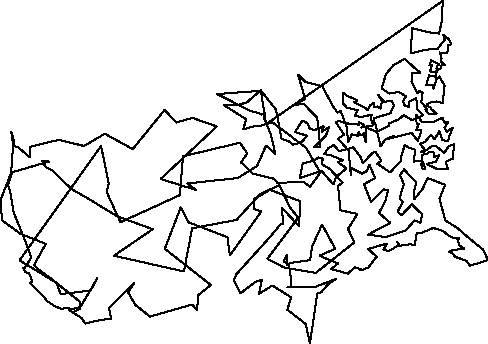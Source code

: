 unitsize(0.001cm);
draw((7810,6053)--(7798,5709));
draw((7798,5709)--(7744,5476));
draw((7744,5476)--(7547,5503));
draw((7547,5503)--(7324,5560));
draw((7324,5560)--(7264,5575));
draw((7264,5575)--(7254,5129));
draw((7254,5129)--(7503,5191));
draw((7503,5191)--(7724,5210));
draw((7724,5210)--(7802,5317));
draw((7802,5317)--(7848,5358));
draw((7848,5358)--(7821,5457));
draw((7821,5457)--(7874,5405));
draw((7874,5405)--(7883,5408));
draw((7883,5408)--(7927,5365));
draw((7927,5365)--(7962,5287));
draw((7962,5287)--(7913,5280));
draw((7913,5280)--(7890,5130));
draw((7890,5130)--(7759,5143));
draw((7759,5143)--(7790,5038));
draw((7790,5038)--(7772,4989));
draw((7772,4989)--(7846,4923));
draw((7846,4923)--(7783,4912));
draw((7783,4912)--(7777,4869));
draw((7777,4869)--(7726,4833));
draw((7726,4833)--(7700,4854));
draw((7700,4854)--(7716,4909));
draw((7716,4909)--(7744,4933));
draw((7744,4933)--(7606,5009));
draw((7606,5009)--(7576,4915));
draw((7576,4915)--(7622,4917));
draw((7622,4917)--(7583,4813));
draw((7583,4813)--(7654,4795));
draw((7654,4795)--(7702,4815));
draw((7702,4815)--(7698,4745));
draw((7698,4745)--(7673,4718));
draw((7673,4718)--(7617,4724));
draw((7617,4724)--(7570,4741));
draw((7570,4741)--(7547,4664));
draw((7547,4664)--(7520,4572));
draw((7520,4572)--(7631,4573));
draw((7631,4573)--(7647,4504));
draw((7647,4504)--(7674,4579));
draw((7674,4579)--(7679,4581));
draw((7679,4581)--(7692,4666));
draw((7692,4666)--(7752,4721));
draw((7752,4721)--(7848,4546));
draw((7848,4546)--(7832,4542));
draw((7832,4542)--(7817,4252));
draw((7817,4252)--(7698,4279));
draw((7698,4279)--(7613,4275));
draw((7613,4275)--(7554,4236));
draw((7554,4236)--(7534,4227));
draw((7534,4227)--(7549,4208));
draw((7549,4208)--(7542,4198));
draw((7542,4198)--(7601,4171));
draw((7601,4171)--(7604,4146));
draw((7604,4146)--(7705,4065));
draw((7705,4065)--(7562,4058));
draw((7562,4058)--(7506,4138));
draw((7506,4138)--(7541,4141));
draw((7541,4141)--(7432,4265));
draw((7432,4265)--(7443,4375));
draw((7443,4375)--(7458,4428));
draw((7458,4428)--(7399,4467));
draw((7399,4467)--(7364,4427));
draw((7364,4427)--(7338,4481));
draw((7338,4481)--(7259,4630));
draw((7259,4630)--(7267,4779));
draw((7267,4779)--(7417,4788));
draw((7417,4788)--(7295,4887));
draw((7295,4887)--(7142,5032));
draw((7142,5032)--(6937,4917));
draw((6937,4917)--(6806,4755));
draw((6806,4755)--(6735,4509));
draw((6735,4509)--(6868,4418));
draw((6868,4418)--(7037,4446));
draw((7037,4446)--(7160,4370));
draw((7160,4370)--(7111,4288));
draw((7111,4288)--(7128,4215));
draw((7128,4215)--(7216,4180));
draw((7216,4180)--(7207,4270));
draw((7207,4270)--(7333,4335));
draw((7333,4335)--(7360,4275));
draw((7360,4275)--(7349,4219));
draw((7349,4219)--(7355,4151));
draw((7355,4151)--(7466,4037));
draw((7466,4037)--(7271,3948));
draw((7271,3948)--(7124,4039));
draw((7124,4039)--(7037,3965));
draw((7037,3965)--(6862,3892));
draw((6862,3892)--(6864,3854));
draw((6864,3854)--(6652,3742));
draw((6652,3742)--(6454,3821));
draw((6454,3821)--(6453,3567));
draw((6453,3567)--(6426,3656));
draw((6426,3656)--(6427,3717));
draw((6427,3717)--(6365,3679));
draw((6365,3679)--(6327,3745));
draw((6327,3745)--(6317,3673));
draw((6317,3673)--(6207,3700));
draw((6207,3700)--(6140,3558));
draw((6140,3558)--(6120,3821));
draw((6120,3821)--(6008,4117));
draw((6008,4117)--(5955,4081));
draw((5955,4081)--(5871,4202));
draw((5871,4202)--(5685,4546));
draw((5685,4546)--(5387,4623));
draw((5387,4623)--(5259,4751));
draw((5259,4751)--(5385,4318));
draw((5385,4318)--(5168,4208));
draw((5168,4208)--(5356,4241));
draw((5356,4241)--(5543,4042));
draw((5543,4042)--(5597,3993));
draw((5597,3993)--(5621,3768));
draw((5621,3768)--(5649,3472));
draw((5649,3472)--(5540,3468));
draw((5540,3468)--(5751,3681));
draw((5751,3681)--(5803,3824));
draw((5803,3824)--(5778,3813));
draw((5778,3813)--(5678,3742));
draw((5678,3742)--(5671,3807));
draw((5671,3807)--(5720,3823));
draw((5720,3823)--(5706,3844));
draw((5706,3844)--(5541,3769));
draw((5541,3769)--(5457,3808));
draw((5457,3808)--(5427,3894));
draw((5427,3894)--(5336,3943));
draw((5336,3943)--(5207,3742));
draw((5207,3742)--(5417,3673));
draw((5417,3673)--(5315,3557));
draw((5315,3557)--(5316,3554));
draw((5316,3554)--(5160,3517));
draw((5160,3517)--(5111,3569));
draw((5111,3569)--(4965,3622));
draw((4965,3622)--(4871,4132));
draw((4871,4132)--(4606,4468));
draw((4606,4468)--(3832,4410));
draw((3832,4410)--(4427,4109));
draw((4427,4109)--(4634,4054));
draw((4634,4054)--(4607,4049));
draw((4607,4049)--(4679,4084));
draw((4679,4084)--(4655,3992));
draw((4655,3992)--(4780,3694));
draw((4780,3694)--(4857,3359));
draw((4857,3359)--(4694,3502));
draw((4694,3502)--(4537,3143));
draw((4537,3143)--(4196,2929));
draw((4196,2929)--(3307,2833));
draw((3307,2833)--(3461,2718));
draw((3461,2718)--(2835,2912));
draw((2835,2912)--(3824,3838));
draw((3824,3838)--(3396,3990));
draw((3396,3990)--(3108,3908));
draw((3108,3908)--(2906,4131));
draw((2906,4131)--(2342,3439));
draw((2342,3439)--(1851,3710));
draw((1851,3710)--(1482,3494));
draw((1482,3494)--(1047,3602));
draw((1047,3602)--(952,3583));
draw((952,3583)--(536,3481));
draw((536,3481)--(525,3297));
draw((525,3297)--(317,3476));
draw((317,3476)--(236,3494));
draw((236,3494)--(199,3743));
draw((199,3743)--(250,3578));
draw((250,3578)--(226,3415));
draw((226,3415)--(197,3021));
draw((197,3021)--(10,2537));
draw((10,2537)--(36,2185));
draw((36,2185)--(354,1950));
draw((354,1950)--(809,1766));
draw((809,1766)--(602,1395));
draw((602,1395)--(659,1331));
draw((659,1331)--(893,1161));
draw((893,1161)--(1406,750));
draw((1406,750)--(1415,628));
draw((1415,628)--(1322,580));
draw((1322,580)--(1276,559));
draw((1276,559)--(1249,600));
draw((1249,600)--(1253,580));
draw((1253,580)--(1254,617));
draw((1254,617)--(1213,633));
draw((1213,633)--(1082,625));
draw((1082,625)--(982,659));
draw((982,659)--(834,757));
draw((834,757)--(783,825));
draw((783,825)--(527,1077));
draw((527,1077)--(572,1108));
draw((572,1108)--(513,1247));
draw((513,1247)--(489,1254));
draw((489,1254)--(478,1256));
draw((478,1256)--(450,1274));
draw((450,1274)--(413,1338));
draw((413,1338)--(437,1344));
draw((437,1344)--(552,1526));
draw((552,1526)--(464,1773));
draw((464,1773)--(240,2327));
draw((240,2327)--(178,2702));
draw((178,2702)--(141,2814));
draw((141,2814)--(174,2901));
draw((174,2901)--(218,3031));
draw((218,3031)--(863,3219));
draw((863,3219)--(741,3235));
draw((741,3235)--(806,3123));
draw((806,3123)--(920,3065));
draw((920,3065)--(1263,2734));
draw((1263,2734)--(1575,2555));
draw((1575,2555)--(2067,2254));
draw((2067,2254)--(2694,2026));
draw((2694,2026)--(2011,1558));
draw((2011,1558)--(3245,1281));
draw((3245,1281)--(3390,2043));
draw((3390,2043)--(4174,2190));
draw((4174,2190)--(4584,2643));
draw((4584,2643)--(4929,2803));
draw((4929,2803)--(5117,2409));
draw((5117,2409)--(5260,2230));
draw((5260,2230)--(4719,1504));
draw((4719,1504)--(5010,1351));
draw((5010,1351)--(5571,1255));
draw((5571,1255)--(6252,1795));
draw((6252,1795)--(6139,2032));
draw((6139,2032)--(6307,2295));
draw((6307,2295)--(6007,2359));
draw((6007,2359)--(5963,2789));
draw((5963,2789)--(6044,2848));
draw((6044,2848)--(5821,3086));
draw((5821,3086)--(5679,3171));
draw((5679,3171)--(5697,3269));
draw((5697,3269)--(5619,3291));
draw((5619,3291)--(5539,3235));
draw((5539,3235)--(5342,3188));
draw((5342,3188)--(5291,2929));
draw((5291,2929)--(5531,3011));
draw((5531,3011)--(5677,3049));
draw((5677,3049)--(5881,2817));
draw((5881,2817)--(5930,2948));
draw((5930,2948)--(6113,3101));
draw((6113,3101)--(5960,3207));
draw((5960,3207)--(6050,3242));
draw((6050,3242)--(5841,3328));
draw((5841,3328)--(5719,3352));
draw((5719,3352)--(5796,3459));
draw((5796,3459)--(5887,3508));
draw((5887,3508)--(5987,3402));
draw((5987,3402)--(6235,3471));
draw((6235,3471)--(6265,3426));
draw((6265,3426)--(6360,3301));
draw((6360,3301)--(6402,3190));
draw((6402,3190)--(6570,3371));
draw((6570,3371)--(6623,3389));
draw((6623,3389)--(6731,3234));
draw((6731,3234)--(6656,3181));
draw((6656,3181)--(6881,3029));
draw((6881,3029)--(7082,3235));
draw((7082,3235)--(7076,3302));
draw((7076,3302)--(7141,3514));
draw((7141,3514)--(7199,3469));
draw((7199,3469)--(7321,3429));
draw((7321,3429)--(7316,3360));
draw((7316,3360)--(7299,3219));
draw((7299,3219)--(7453,3229));
draw((7453,3229)--(7503,3086));
draw((7503,3086)--(7440,3100));
draw((7440,3100)--(7434,3173));
draw((7434,3173)--(7452,3339));
draw((7452,3339)--(7533,3358));
draw((7533,3358)--(7582,3396));
draw((7582,3396)--(7654,3377));
draw((7654,3377)--(7657,3301));
draw((7657,3301)--(7747,3329));
draw((7747,3329)--(7695,3220));
draw((7695,3220)--(7532,3175));
draw((7532,3175)--(7715,3086));
draw((7715,3086)--(7909,3080));
draw((7909,3080)--(7861,3216));
draw((7861,3216)--(7989,3271));
draw((7989,3271)--(8001,3418));
draw((8001,3418)--(8013,3523));
draw((8013,3523)--(7919,3496));
draw((7919,3496)--(7838,3375));
draw((7838,3375)--(7696,3486));
draw((7696,3486)--(7633,3499));
draw((7633,3499)--(7475,3388));
draw((7475,3388)--(7422,3390));
draw((7422,3390)--(7494,3430));
draw((7494,3430)--(7408,3534));
draw((7408,3534)--(7492,3560));
draw((7492,3560)--(7603,3690));
draw((7603,3690)--(7667,3608));
draw((7667,3608)--(7750,3760));
draw((7750,3760)--(7803,3598));
draw((7803,3598)--(7906,3580));
draw((7906,3580)--(7922,3655));
draw((7922,3655)--(7988,3820));
draw((7988,3820)--(7879,3743));
draw((7879,3743)--(7841,3818));
draw((7841,3818)--(7909,3912));
draw((7909,3912)--(7872,3922));
draw((7872,3922)--(7844,3902));
draw((7844,3902)--(7805,3991));
draw((7805,3991)--(7660,3924));
draw((7660,3924)--(7449,3911));
draw((7449,3911)--(7344,4046));
draw((7344,4046)--(7345,3951));
draw((7345,3951)--(7351,3877));
draw((7351,3877)--(7388,3879));
draw((7388,3879)--(7342,3775));
draw((7342,3775)--(7423,3776));
draw((7423,3776)--(7429,3737));
draw((7429,3737)--(7370,3588));
draw((7370,3588)--(7331,3634));
draw((7331,3634)--(7262,3725));
draw((7262,3725)--(6833,3618));
draw((6833,3618)--(6958,3678));
draw((6958,3678)--(6798,3610));
draw((6798,3610)--(6713,3488));
draw((6713,3488)--(6621,3891));
draw((6621,3891)--(6602,3920));
draw((6602,3920)--(6603,3982));
draw((6603,3982)--(6891,4075));
draw((6891,4075)--(6947,4209));
draw((6947,4209)--(6911,4296));
draw((6911,4296)--(6779,4273));
draw((6779,4273)--(6670,4401));
draw((6670,4401)--(6740,4282));
draw((6740,4282)--(6713,4154));
draw((6713,4154)--(6660,4193));
draw((6660,4193)--(6607,4173));
draw((6607,4173)--(6589,4256));
draw((6589,4256)--(6524,4207));
draw((6524,4207)--(6488,4128));
draw((6488,4128)--(6450,4160));
draw((6450,4160)--(6241,4268));
draw((6241,4268)--(6304,4294));
draw((6304,4294)--(6237,4332));
draw((6237,4332)--(6139,4369));
draw((6139,4369)--(6058,4426));
draw((6058,4426)--(6051,4246));
draw((6051,4246)--(6123,4167));
draw((6123,4167)--(6312,4126));
draw((6312,4126)--(6259,4030));
draw((6259,4030)--(6366,4002));
draw((6366,4002)--(6557,4047));
draw((6557,4047)--(6537,3982));
draw((6537,3982)--(6567,3922));
draw((6567,3922)--(6577,3858));
draw((6577,3858)--(6376,3819));
draw((6376,3819)--(6425,3867));
draw((6425,3867)--(6333,3909));
draw((6333,3909)--(6340,3870));
draw((6340,3870)--(6150,3888));
draw((6150,3888)--(5964,3935));
draw((5964,3935)--(5926,3912));
draw((5926,3912)--(6069,3695));
draw((6069,3695)--(5965,3624));
draw((5965,3624)--(6148,3413));
draw((6148,3413)--(6190,2985));
draw((6190,2985)--(6204,3099));
draw((6204,3099)--(6387,3008));
draw((6387,3008)--(6468,3050));
draw((6468,3050)--(6518,3165));
draw((6518,3165)--(6617,2928));
draw((6617,2928)--(6422,2820));
draw((6422,2820)--(6547,2506));
draw((6547,2506)--(6597,2563));
draw((6597,2563)--(6766,2732));
draw((6766,2732)--(6848,2712));
draw((6848,2712)--(6800,2532));
draw((6800,2532)--(6686,2312));
draw((6686,2312)--(6885,2138));
draw((6885,2138)--(6493,1931));
draw((6493,1931)--(6803,1886));
draw((6803,1886)--(7152,2000));
draw((7152,2000)--(7315,2181));
draw((7315,2181)--(7418,2139));
draw((7418,2139)--(7448,2291));
draw((7448,2291)--(7351,2376));
draw((7351,2376)--(7267,2466));
draw((7267,2466)--(7087,2274));
draw((7087,2274)--(7015,2333));
draw((7015,2333)--(7104,2510));
draw((7104,2510)--(7049,2570));
draw((7049,2570)--(7125,2823));
draw((7125,2823)--(7055,2981));
draw((7055,2981)--(7131,3081));
draw((7131,3081)--(7238,2957));
draw((7238,2957)--(7346,2858));
draw((7346,2858)--(7309,2717));
draw((7309,2717)--(7304,2550));
draw((7304,2550)--(7458,2741));
draw((7458,2741)--(7543,2929));
draw((7543,2929)--(7851,2809));
draw((7851,2809)--(7753,2564));
draw((7753,2564)--(7856,2181));
draw((7856,2181)--(8080,2039));
draw((8080,2039)--(8229,1905));
draw((8229,1905)--(8525,1664));
draw((8525,1664)--(8594,1510));
draw((8594,1510)--(8605,1479));
draw((8605,1479)--(8292,1383));
draw((8292,1383)--(8228,1471));
draw((8228,1471)--(8038,1535));
draw((8038,1535)--(7973,1606));
draw((7973,1606)--(7926,1627));
draw((7926,1627)--(7985,1657));
draw((7985,1657)--(8184,1685));
draw((8184,1685)--(8098,1746));
draw((8098,1746)--(8080,1835));
draw((8080,1835)--(8101,1876));
draw((8101,1876)--(8063,1860));
draw((8063,1860)--(7989,1876));
draw((7989,1876)--(7905,1921));
draw((7905,1921)--(7822,1992));
draw((7822,1992)--(7643,2048));
draw((7643,2048)--(7416,1953));
draw((7416,1953)--(7352,1952));
draw((7352,1952)--(7314,1739));
draw((7314,1739)--(7218,1773));
draw((7218,1773)--(7240,1762));
draw((7240,1762)--(7035,1733));
draw((7035,1733)--(7004,1805));
draw((7004,1805)--(7046,1757));
draw((7046,1757)--(6932,1683));
draw((6932,1683)--(6854,1640));
draw((6854,1640)--(6765,1663));
draw((6765,1663)--(6826,1774));
draw((6826,1774)--(6496,1678));
draw((6496,1678)--(6651,1534));
draw((6651,1534)--(6621,1513));
draw((6621,1513)--(6494,1347));
draw((6494,1347)--(6359,1298));
draw((6359,1298)--(6379,1302));
draw((6379,1302)--(6378,1314));
draw((6378,1314)--(6258,1354));
draw((6258,1354)--(6136,1243));
draw((6136,1243)--(5840,1325));
draw((5840,1325)--(5964,1421));
draw((5964,1421)--(5637,1558));
draw((5637,1558)--(5914,1682));
draw((5914,1682)--(5681,2109));
draw((5681,2109)--(5506,1719));
draw((5506,1719)--(5472,1482));
draw((5472,1482)--(5114,1430));
draw((5114,1430)--(5068,1390));
draw((5068,1390)--(5060,1577));
draw((5060,1577)--(5005,1458));
draw((5005,1458)--(5098,1394));
draw((5098,1394)--(5139,1124));
draw((5139,1124)--(5140,1018));
draw((5140,1018)--(5069,998));
draw((5069,998)--(5344,1003));
draw((5344,1003)--(5532,998));
draw((5532,998)--(5930,1151));
draw((5930,1151)--(5788,1053));
draw((5788,1053)--(5666,914));
draw((5666,914)--(5596,892));
draw((5596,892)--(5469,10));
draw((5469,10)--(5393,355));
draw((5393,355)--(5070,605));
draw((5070,605)--(5136,825));
draw((5136,825)--(4805,1033));
draw((4805,1033)--(4569,886));
draw((4569,886)--(4619,1132));
draw((4619,1132)--(4500,1093));
draw((4500,1093)--(4244,896));
draw((4244,896)--(4125,1125));
draw((4125,1125)--(4170,1232));
draw((4170,1232)--(4759,1883));
draw((4759,1883)--(4959,2123));
draw((4959,2123)--(4996,2115));
draw((4996,2115)--(4973,2406));
draw((4973,2406)--(5277,2078));
draw((5277,2078)--(5296,2520));
draw((5296,2520)--(4763,2720));
draw((4763,2720)--(4476,2555));
draw((4476,2555)--(4488,2378));
draw((4488,2378)--(4612,2341));
draw((4612,2341)--(4056,1564));
draw((4056,1564)--(4012,1886));
draw((4012,1886)--(3319,2151));
draw((3319,2151)--(3233,2329));
draw((3233,2329)--(3189,2411));
draw((3189,2411)--(2908,1681));
draw((2908,1681)--(3719,1043));
draw((3719,1043)--(3499,863));
draw((3499,863)--(3477,599));
draw((3477,599)--(3390,698));
draw((3390,698)--(2647,485));
draw((2647,485)--(2384,695));
draw((2384,695)--(2260,913));
draw((2260,913)--(2372,1084));
draw((2372,1084)--(1926,636));
draw((1926,636)--(1961,445));
draw((1961,445)--(1790,429));
draw((1790,429)--(1503,362));
draw((1503,362)--(1443,459));
draw((1443,459)--(1212,603));
draw((1212,603)--(1361,637));
draw((1361,637)--(1422,658));
draw((1422,658)--(1721,1165));
draw((1721,1165)--(1595,942));
draw((1595,942)--(1072,883));
draw((1072,883)--(993,1084));
draw((993,1084)--(345,1476));
draw((345,1476)--(1784,3494));
draw((1784,3494)--(1918,2832));
draw((1918,2832)--(1882,2684));
draw((1882,2684)--(2126,2150));
draw((2126,2150)--(3174,2627));
draw((3174,2627)--(3229,3312));
draw((3229,3312)--(4232,3551));
draw((4232,3551)--(4364,3362));
draw((4364,3362)--(4252,3206));
draw((4252,3206)--(4458,3007));
draw((4458,3007)--(4831,2917));
draw((4831,2917)--(4898,2840));
draw((4898,2840)--(5350,2867));
draw((5350,2867)--(5470,2774));
draw((5470,2774)--(5650,3023));
draw((5650,3023)--(5400,3461));
draw((5400,3461)--(4806,3914));
draw((4806,3914)--(4574,3843));
draw((4574,3843)--(4496,3844));
draw((4496,3844)--(4293,3788));
draw((4293,3788)--(4342,3966));
draw((4342,3966)--(3950,4215));
draw((3950,4215)--(4217,4224));
draw((4217,4224)--(4354,4262));
draw((4354,4262)--(4602,4478));
draw((4602,4478)--(4694,3877));
draw((4694,3877)--(7810,6053));
